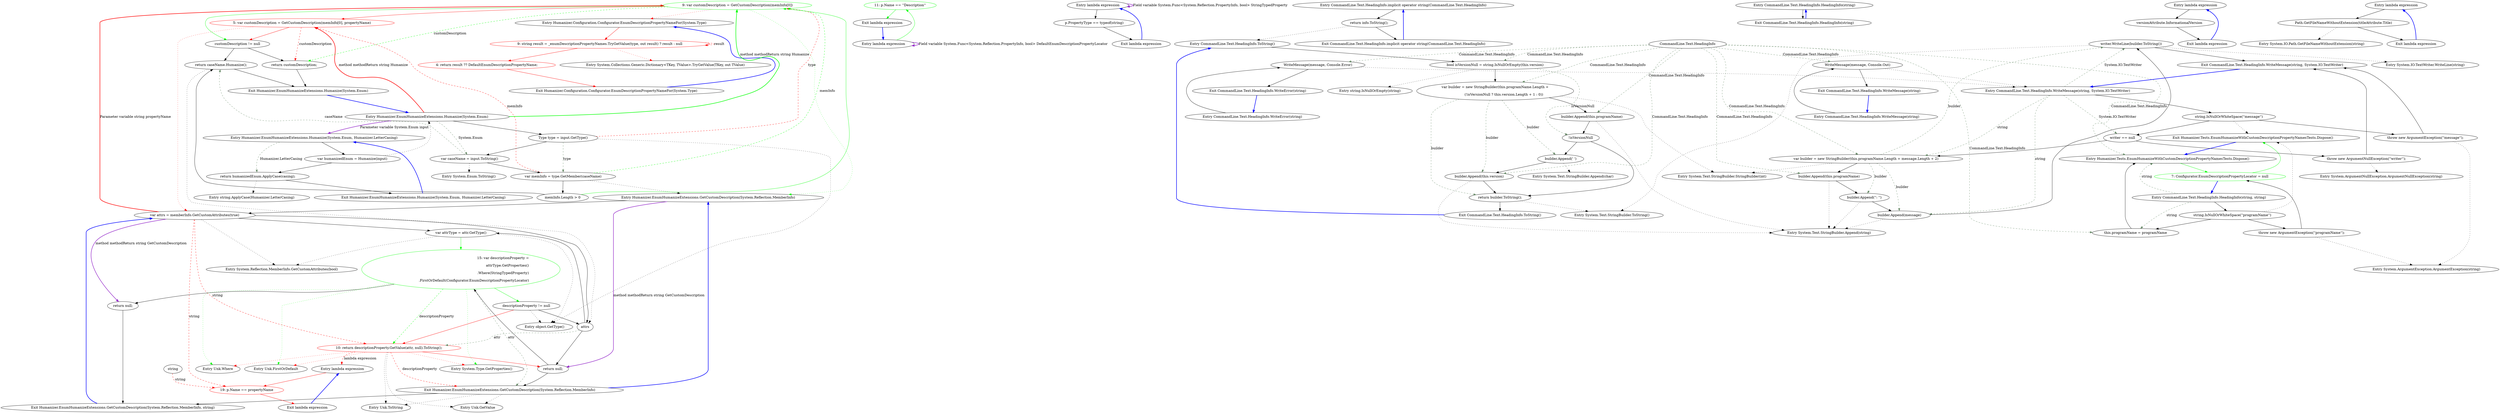 digraph  {
n0 [cluster="Humanizer.Configuration.Configurator.EnumDescriptionPropertyNameFor(System.Type)", label="Entry Humanizer.Configuration.Configurator.EnumDescriptionPropertyNameFor(System.Type)", span="105-105"];
n1 [cluster="Humanizer.Configuration.Configurator.EnumDescriptionPropertyNameFor(System.Type)", color=red, community=0, label="9: string result = _enumDescriptionPropertyNames.TryGetValue(type, out result) ? result : null", span="107-107"];
n2 [cluster="Humanizer.Configuration.Configurator.EnumDescriptionPropertyNameFor(System.Type)", color=red, community=0, label="4: return result ?? DefaultEnumDescriptionPropertyName;", span="108-108"];
n4 [cluster="System.Collections.Generic.Dictionary<TKey, TValue>.TryGetValue(TKey, out TValue)", label="Entry System.Collections.Generic.Dictionary<TKey, TValue>.TryGetValue(TKey, out TValue)", span="0-0"];
n3 [cluster="Humanizer.Configuration.Configurator.EnumDescriptionPropertyNameFor(System.Type)", label="Exit Humanizer.Configuration.Configurator.EnumDescriptionPropertyNameFor(System.Type)", span="105-105"];
d1 [cluster="lambda expression", color=green, community=0, label="11: p.Name == ''Description''", span="104-104"];
d0 [cluster="lambda expression", label="Entry lambda expression", span="104-104"];
d2 [cluster="lambda expression", label="Exit lambda expression", span="104-104"];
m0_18 [cluster="Humanizer.EnumHumanizeExtensions.GetCustomDescription(System.Reflection.MemberInfo)", file="EnumHumanizeExtensions.cs", label="var attrs = memberInfo.GetCustomAttributes(true)", span="39-39"];
m0_20 [cluster="Humanizer.EnumHumanizeExtensions.GetCustomDescription(System.Reflection.MemberInfo)", file="EnumHumanizeExtensions.cs", label="var attrType = attr.GetType()", span="43-43"];
m0_23 [cluster="Humanizer.EnumHumanizeExtensions.GetCustomDescription(System.Reflection.MemberInfo)", color=red, community=0, file="EnumHumanizeExtensions.cs", label="10: return descriptionProperty.GetValue(attr, null).ToString();", span="49-49"];
m0_21 [cluster="Humanizer.EnumHumanizeExtensions.GetCustomDescription(System.Reflection.MemberInfo)", color=green, community=0, file="EnumHumanizeExtensions.cs", label="15: var descriptionProperty =\r\n                    attrType.GetProperties()\r\n                        .Where(StringTypedProperty)\r\n                        .FirstOrDefault(Configurator.EnumDescriptionPropertyLocator)", span="44-47"];
m0_22 [cluster="Humanizer.EnumHumanizeExtensions.GetCustomDescription(System.Reflection.MemberInfo)", file="EnumHumanizeExtensions.cs", label="descriptionProperty != null", span="48-48"];
m0_26 [cluster="Humanizer.EnumHumanizeExtensions.GetCustomDescription(System.Reflection.MemberInfo, string)", file="EnumHumanizeExtensions.cs", label="return null;", span="53-53"];
m0_25 [cluster="Humanizer.EnumHumanizeExtensions.GetCustomDescription(System.Reflection.MemberInfo)", file="EnumHumanizeExtensions.cs", label="Exit Humanizer.EnumHumanizeExtensions.GetCustomDescription(System.Reflection.MemberInfo)", span="37-37"];
m0_24 [cluster="Humanizer.EnumHumanizeExtensions.GetCustomDescription(System.Reflection.MemberInfo)", file="EnumHumanizeExtensions.cs", label="return null;", span="52-52"];
m0_27 [cluster="Humanizer.EnumHumanizeExtensions.GetCustomDescription(System.Reflection.MemberInfo, string)", file="EnumHumanizeExtensions.cs", label="Exit Humanizer.EnumHumanizeExtensions.GetCustomDescription(System.Reflection.MemberInfo, string)", span="38-38"];
m0_19 [cluster="Humanizer.EnumHumanizeExtensions.GetCustomDescription(System.Reflection.MemberInfo)", file="EnumHumanizeExtensions.cs", label=attrs, span="41-41"];
m0_28 [cluster="System.Reflection.MemberInfo.GetCustomAttributes(bool)", file="EnumHumanizeExtensions.cs", label="Entry System.Reflection.MemberInfo.GetCustomAttributes(bool)", span="0-0"];
m0_41 [cluster="string.ApplyCase(Humanizer.LetterCasing)", file="EnumHumanizeExtensions.cs", label="Entry string.ApplyCase(Humanizer.LetterCasing)", span="15-15"];
m0_15 [cluster="System.Enum.ToString()", file="EnumHumanizeExtensions.cs", label="Entry System.Enum.ToString()", span="0-0"];
m0_32 [cluster="Unk.GetValue", file="EnumHumanizeExtensions.cs", label="Entry Unk.GetValue", span=""];
m0_16 [cluster="Humanizer.EnumHumanizeExtensions.GetCustomDescription(System.Reflection.MemberInfo)", file="EnumHumanizeExtensions.cs", label="Entry Humanizer.EnumHumanizeExtensions.GetCustomDescription(System.Reflection.MemberInfo)", span="37-37"];
m0_37 [cluster="Humanizer.EnumHumanizeExtensions.Humanize(System.Enum, Humanizer.LetterCasing)", file="EnumHumanizeExtensions.cs", label="Entry Humanizer.EnumHumanizeExtensions.Humanize(System.Enum, Humanizer.LetterCasing)", span="62-62"];
m0_38 [cluster="Humanizer.EnumHumanizeExtensions.Humanize(System.Enum, Humanizer.LetterCasing)", file="EnumHumanizeExtensions.cs", label="var humanizedEnum = Humanize(input)", span="64-64"];
m0_39 [cluster="Humanizer.EnumHumanizeExtensions.Humanize(System.Enum, Humanizer.LetterCasing)", file="EnumHumanizeExtensions.cs", label="return humanizedEnum.ApplyCase(casing);", span="66-66"];
m0_40 [cluster="Humanizer.EnumHumanizeExtensions.Humanize(System.Enum, Humanizer.LetterCasing)", file="EnumHumanizeExtensions.cs", label="Exit Humanizer.EnumHumanizeExtensions.Humanize(System.Enum, Humanizer.LetterCasing)", span="62-62"];
m0_29 [cluster="System.Type.GetProperties()", file="EnumHumanizeExtensions.cs", label="Entry System.Type.GetProperties()", span="0-0"];
m0_14 [cluster="object.GetType()", file="EnumHumanizeExtensions.cs", label="Entry object.GetType()", span="0-0"];
m0_34 [cluster="lambda expression", file="EnumHumanizeExtensions.cs", label="Entry lambda expression", span="48-48"];
m0_0 [cluster="lambda expression", file="EnumHumanizeExtensions.cs", label="Entry lambda expression", span="12-12"];
m0_1 [cluster="lambda expression", file="EnumHumanizeExtensions.cs", label="p.PropertyType == typeof(string)", span="12-12"];
m0_2 [cluster="lambda expression", file="EnumHumanizeExtensions.cs", label="Exit lambda expression", span="12-12"];
m0_35 [cluster="lambda expression", color=red, community=0, file="EnumHumanizeExtensions.cs", label="19: p.Name == propertyName", span="48-48"];
m0_36 [cluster="lambda expression", file="EnumHumanizeExtensions.cs", label="Exit lambda expression", span="48-48"];
m0_30 [cluster="Unk.Where", file="EnumHumanizeExtensions.cs", label="Entry Unk.Where", span=""];
m0_31 [cluster="Unk.FirstOrDefault", file="EnumHumanizeExtensions.cs", label="Entry Unk.FirstOrDefault", span=""];
m0_33 [cluster="Unk.ToString", file="EnumHumanizeExtensions.cs", label="Entry Unk.ToString", span=""];
m0_3 [cluster="Humanizer.EnumHumanizeExtensions.Humanize(System.Enum)", file="EnumHumanizeExtensions.cs", label="Entry Humanizer.EnumHumanizeExtensions.Humanize(System.Enum)", span="19-19"];
m0_4 [cluster="Humanizer.EnumHumanizeExtensions.Humanize(System.Enum)", file="EnumHumanizeExtensions.cs", label="Type type = input.GetType()", span="21-21"];
m0_5 [cluster="Humanizer.EnumHumanizeExtensions.Humanize(System.Enum)", file="EnumHumanizeExtensions.cs", label="var caseName = input.ToString()", span="22-22"];
m0_6 [cluster="Humanizer.EnumHumanizeExtensions.Humanize(System.Enum)", file="EnumHumanizeExtensions.cs", label="var memInfo = type.GetMember(caseName)", span="23-23"];
m0_8 [cluster="Humanizer.EnumHumanizeExtensions.Humanize(System.Enum)", color=green, community=0, file="EnumHumanizeExtensions.cs", label="9: var customDescription = GetCustomDescription(memInfo[0])", span="27-27"];
m0_12 [cluster="Humanizer.EnumHumanizeExtensions.Humanize(System.Enum)", file="EnumHumanizeExtensions.cs", label="return caseName.Humanize();", span="34-34"];
m0_7 [cluster="Humanizer.EnumHumanizeExtensions.Humanize(System.Enum)", file="EnumHumanizeExtensions.cs", label="memInfo.Length > 0", span="25-25"];
m0_9 [cluster="Humanizer.EnumHumanizeExtensions.Humanize(System.Enum)", color=red, community=0, file="EnumHumanizeExtensions.cs", label="5: var customDescription = GetCustomDescription(memInfo[0], propertyName)", span="28-28"];
m0_10 [cluster="Humanizer.EnumHumanizeExtensions.Humanize(System.Enum)", file="EnumHumanizeExtensions.cs", label="customDescription != null", span="30-30"];
m0_11 [cluster="Humanizer.EnumHumanizeExtensions.Humanize(System.Enum)", file="EnumHumanizeExtensions.cs", label="return customDescription;", span="31-31"];
m0_13 [cluster="Humanizer.EnumHumanizeExtensions.Humanize(System.Enum)", file="EnumHumanizeExtensions.cs", label="Exit Humanizer.EnumHumanizeExtensions.Humanize(System.Enum)", span="19-19"];
m0_42 [file="EnumHumanizeExtensions.cs", label=string, span=""];
m1_17 [cluster="CommandLine.Text.HeadingInfo.implicit operator string(CommandLine.Text.HeadingInfo)", file="EnumHumanizeWithCustomDescriptionPropertyNamesTests.cs", label="Entry CommandLine.Text.HeadingInfo.implicit operator string(CommandLine.Text.HeadingInfo)", span="73-73"];
m1_18 [cluster="CommandLine.Text.HeadingInfo.implicit operator string(CommandLine.Text.HeadingInfo)", file="EnumHumanizeWithCustomDescriptionPropertyNamesTests.cs", label="return info.ToString();", span="75-75"];
m1_19 [cluster="CommandLine.Text.HeadingInfo.implicit operator string(CommandLine.Text.HeadingInfo)", file="EnumHumanizeWithCustomDescriptionPropertyNamesTests.cs", label="Exit CommandLine.Text.HeadingInfo.implicit operator string(CommandLine.Text.HeadingInfo)", span="73-73"];
m1_0 [cluster="CommandLine.Text.HeadingInfo.HeadingInfo(string)", file="EnumHumanizeWithCustomDescriptionPropertyNamesTests.cs", label="Entry CommandLine.Text.HeadingInfo.HeadingInfo(string)", span="25-25"];
m1_1 [cluster="CommandLine.Text.HeadingInfo.HeadingInfo(string)", file="EnumHumanizeWithCustomDescriptionPropertyNamesTests.cs", label="Exit CommandLine.Text.HeadingInfo.HeadingInfo(string)", span="25-25"];
m1_45 [cluster="System.ArgumentNullException.ArgumentNullException(string)", file="EnumHumanizeWithCustomDescriptionPropertyNamesTests.cs", label="Entry System.ArgumentNullException.ArgumentNullException(string)", span="0-0"];
m1_20 [cluster="CommandLine.Text.HeadingInfo.ToString()", file="EnumHumanizeWithCustomDescriptionPropertyNamesTests.cs", label="Entry CommandLine.Text.HeadingInfo.ToString()", span="82-82"];
m1_21 [cluster="CommandLine.Text.HeadingInfo.ToString()", file="EnumHumanizeWithCustomDescriptionPropertyNamesTests.cs", label="bool isVersionNull = string.IsNullOrEmpty(this.version)", span="84-84"];
m1_22 [cluster="CommandLine.Text.HeadingInfo.ToString()", file="EnumHumanizeWithCustomDescriptionPropertyNamesTests.cs", label="var builder = new StringBuilder(this.programName.Length +\r\n                (!isVersionNull ? this.version.Length + 1 : 0))", span="85-86"];
m1_24 [cluster="CommandLine.Text.HeadingInfo.ToString()", file="EnumHumanizeWithCustomDescriptionPropertyNamesTests.cs", label="!isVersionNull", span="88-88"];
m1_23 [cluster="CommandLine.Text.HeadingInfo.ToString()", file="EnumHumanizeWithCustomDescriptionPropertyNamesTests.cs", label="builder.Append(this.programName)", span="87-87"];
m1_25 [cluster="CommandLine.Text.HeadingInfo.ToString()", file="EnumHumanizeWithCustomDescriptionPropertyNamesTests.cs", label="builder.Append(' ')", span="90-90"];
m1_26 [cluster="CommandLine.Text.HeadingInfo.ToString()", file="EnumHumanizeWithCustomDescriptionPropertyNamesTests.cs", label="builder.Append(this.version)", span="91-91"];
m1_27 [cluster="CommandLine.Text.HeadingInfo.ToString()", file="EnumHumanizeWithCustomDescriptionPropertyNamesTests.cs", label="return builder.ToString();", span="94-94"];
m1_28 [cluster="CommandLine.Text.HeadingInfo.ToString()", file="EnumHumanizeWithCustomDescriptionPropertyNamesTests.cs", label="Exit CommandLine.Text.HeadingInfo.ToString()", span="82-82"];
m1_32 [cluster="System.Text.StringBuilder.Append(char)", file="EnumHumanizeWithCustomDescriptionPropertyNamesTests.cs", label="Entry System.Text.StringBuilder.Append(char)", span="0-0"];
m1_9 [cluster="System.ArgumentException.ArgumentException(string)", file="EnumHumanizeWithCustomDescriptionPropertyNamesTests.cs", label="Entry System.ArgumentException.ArgumentException(string)", span="0-0"];
m1_29 [cluster="string.IsNullOrEmpty(string)", file="EnumHumanizeWithCustomDescriptionPropertyNamesTests.cs", label="Entry string.IsNullOrEmpty(string)", span="0-0"];
m1_2 [cluster="CommandLine.Text.HeadingInfo.HeadingInfo(string, string)", file="EnumHumanizeWithCustomDescriptionPropertyNamesTests.cs", label="Entry CommandLine.Text.HeadingInfo.HeadingInfo(string, string)", span="37-37"];
m1_3 [cluster="CommandLine.Text.HeadingInfo.HeadingInfo(string, string)", file="EnumHumanizeWithCustomDescriptionPropertyNamesTests.cs", label="string.IsNullOrWhiteSpace(''programName'')", span="39-39"];
m1_5 [cluster="CommandLine.Text.HeadingInfo.HeadingInfo(string, string)", file="EnumHumanizeWithCustomDescriptionPropertyNamesTests.cs", label="this.programName = programName", span="41-41"];
m1_6 [cluster="Humanizer.Tests.EnumHumanizeWithCustomDescriptionPropertyNamesTests.Dispose()", file="EnumHumanizeWithCustomDescriptionPropertyNamesTests.cs", label="Entry Humanizer.Tests.EnumHumanizeWithCustomDescriptionPropertyNamesTests.Dispose()", span="13-13"];
m1_4 [cluster="CommandLine.Text.HeadingInfo.HeadingInfo(string, string)", file="EnumHumanizeWithCustomDescriptionPropertyNamesTests.cs", label="throw new ArgumentException(''programName'');", span="39-39"];
m1_7 [cluster="Humanizer.Tests.EnumHumanizeWithCustomDescriptionPropertyNamesTests.Dispose()", color=green, community=0, file="EnumHumanizeWithCustomDescriptionPropertyNamesTests.cs", label="7: Configurator.EnumDescriptionPropertyLocator = null", span="15-15"];
m1_33 [cluster="System.Text.StringBuilder.ToString()", file="EnumHumanizeWithCustomDescriptionPropertyNamesTests.cs", label="Entry System.Text.StringBuilder.ToString()", span="0-0"];
m1_8 [cluster="Humanizer.Tests.EnumHumanizeWithCustomDescriptionPropertyNamesTests.Dispose()", file="EnumHumanizeWithCustomDescriptionPropertyNamesTests.cs", label="Exit Humanizer.Tests.EnumHumanizeWithCustomDescriptionPropertyNamesTests.Dispose()", span="13-13"];
m1_31 [cluster="System.Text.StringBuilder.Append(string)", file="EnumHumanizeWithCustomDescriptionPropertyNamesTests.cs", label="Entry System.Text.StringBuilder.Append(string)", span="0-0"];
m1_30 [cluster="System.Text.StringBuilder.StringBuilder(int)", file="EnumHumanizeWithCustomDescriptionPropertyNamesTests.cs", label="Entry System.Text.StringBuilder.StringBuilder(int)", span="0-0"];
m1_34 [cluster="CommandLine.Text.HeadingInfo.WriteMessage(string, System.IO.TextWriter)", file="EnumHumanizeWithCustomDescriptionPropertyNamesTests.cs", label="Entry CommandLine.Text.HeadingInfo.WriteMessage(string, System.IO.TextWriter)", span="105-105"];
m1_35 [cluster="CommandLine.Text.HeadingInfo.WriteMessage(string, System.IO.TextWriter)", file="EnumHumanizeWithCustomDescriptionPropertyNamesTests.cs", label="string.IsNullOrWhiteSpace(''message'')", span="107-107"];
m1_37 [cluster="CommandLine.Text.HeadingInfo.WriteMessage(string, System.IO.TextWriter)", file="EnumHumanizeWithCustomDescriptionPropertyNamesTests.cs", label="writer == null", span="108-108"];
m1_39 [cluster="CommandLine.Text.HeadingInfo.WriteMessage(string, System.IO.TextWriter)", file="EnumHumanizeWithCustomDescriptionPropertyNamesTests.cs", label="var builder = new StringBuilder(this.programName.Length + message.Length + 2)", span="110-110"];
m1_42 [cluster="CommandLine.Text.HeadingInfo.WriteMessage(string, System.IO.TextWriter)", file="EnumHumanizeWithCustomDescriptionPropertyNamesTests.cs", label="builder.Append(message)", span="113-113"];
m1_43 [cluster="CommandLine.Text.HeadingInfo.WriteMessage(string, System.IO.TextWriter)", file="EnumHumanizeWithCustomDescriptionPropertyNamesTests.cs", label="writer.WriteLine(builder.ToString())", span="114-114"];
m1_36 [cluster="CommandLine.Text.HeadingInfo.WriteMessage(string, System.IO.TextWriter)", file="EnumHumanizeWithCustomDescriptionPropertyNamesTests.cs", label="throw new ArgumentException(''message'');", span="107-107"];
m1_38 [cluster="CommandLine.Text.HeadingInfo.WriteMessage(string, System.IO.TextWriter)", file="EnumHumanizeWithCustomDescriptionPropertyNamesTests.cs", label="throw new ArgumentNullException(''writer'');", span="108-108"];
m1_40 [cluster="CommandLine.Text.HeadingInfo.WriteMessage(string, System.IO.TextWriter)", file="EnumHumanizeWithCustomDescriptionPropertyNamesTests.cs", label="builder.Append(this.programName)", span="111-111"];
m1_41 [cluster="CommandLine.Text.HeadingInfo.WriteMessage(string, System.IO.TextWriter)", file="EnumHumanizeWithCustomDescriptionPropertyNamesTests.cs", label="builder.Append('': '')", span="112-112"];
m1_44 [cluster="CommandLine.Text.HeadingInfo.WriteMessage(string, System.IO.TextWriter)", file="EnumHumanizeWithCustomDescriptionPropertyNamesTests.cs", label="Exit CommandLine.Text.HeadingInfo.WriteMessage(string, System.IO.TextWriter)", span="105-105"];
m1_46 [cluster="System.IO.TextWriter.WriteLine(string)", file="EnumHumanizeWithCustomDescriptionPropertyNamesTests.cs", label="Entry System.IO.TextWriter.WriteLine(string)", span="0-0"];
m1_14 [cluster="lambda expression", file="EnumHumanizeWithCustomDescriptionPropertyNamesTests.cs", label="Entry lambda expression", span="62-62"];
m1_10 [cluster="lambda expression", file="EnumHumanizeWithCustomDescriptionPropertyNamesTests.cs", label="Entry lambda expression", span="58-58"];
m1_11 [cluster="lambda expression", file="EnumHumanizeWithCustomDescriptionPropertyNamesTests.cs", label="Path.GetFileNameWithoutExtension(titleAttribute.Title)", span="58-58"];
m1_12 [cluster="lambda expression", file="EnumHumanizeWithCustomDescriptionPropertyNamesTests.cs", label="Exit lambda expression", span="58-58"];
m1_15 [cluster="lambda expression", file="EnumHumanizeWithCustomDescriptionPropertyNamesTests.cs", label="versionAttribute.InformationalVersion", span="62-62"];
m1_16 [cluster="lambda expression", file="EnumHumanizeWithCustomDescriptionPropertyNamesTests.cs", label="Exit lambda expression", span="62-62"];
m1_13 [cluster="System.IO.Path.GetFileNameWithoutExtension(string)", file="EnumHumanizeWithCustomDescriptionPropertyNamesTests.cs", label="Entry System.IO.Path.GetFileNameWithoutExtension(string)", span="0-0"];
m1_47 [cluster="CommandLine.Text.HeadingInfo.WriteMessage(string)", file="EnumHumanizeWithCustomDescriptionPropertyNamesTests.cs", label="Entry CommandLine.Text.HeadingInfo.WriteMessage(string)", span="123-123"];
m1_48 [cluster="CommandLine.Text.HeadingInfo.WriteMessage(string)", file="EnumHumanizeWithCustomDescriptionPropertyNamesTests.cs", label="WriteMessage(message, Console.Out)", span="125-125"];
m1_49 [cluster="CommandLine.Text.HeadingInfo.WriteMessage(string)", file="EnumHumanizeWithCustomDescriptionPropertyNamesTests.cs", label="Exit CommandLine.Text.HeadingInfo.WriteMessage(string)", span="123-123"];
m1_50 [cluster="CommandLine.Text.HeadingInfo.WriteError(string)", file="EnumHumanizeWithCustomDescriptionPropertyNamesTests.cs", label="Entry CommandLine.Text.HeadingInfo.WriteError(string)", span="134-134"];
m1_51 [cluster="CommandLine.Text.HeadingInfo.WriteError(string)", file="EnumHumanizeWithCustomDescriptionPropertyNamesTests.cs", label="WriteMessage(message, Console.Error)", span="136-136"];
m1_52 [cluster="CommandLine.Text.HeadingInfo.WriteError(string)", file="EnumHumanizeWithCustomDescriptionPropertyNamesTests.cs", label="Exit CommandLine.Text.HeadingInfo.WriteError(string)", span="134-134"];
m1_53 [file="EnumHumanizeWithCustomDescriptionPropertyNamesTests.cs", label="CommandLine.Text.HeadingInfo", span=""];
n0 -> n1  [color=red, key=0, style=solid];
n1 -> n2  [color=red, key=0, style=solid];
n1 -> n4  [color=red, key=2, style=dotted];
n1 -> n1  [color=red, key=1, label=result, style=dashed];
n2 -> n3  [color=red, key=0, style=solid];
n3 -> n0  [color=blue, key=0, style=bold];
d1 -> d2  [color=green, key=0, style=solid];
d0 -> d1  [color=green, key=0, style=solid];
d0 -> d0  [color=darkorchid, key=3, label="Field variable System.Func<System.Reflection.PropertyInfo, bool> DefaultEnumDescriptionPropertyLocator", style=bold];
d2 -> d0  [color=blue, key=0, style=bold];
m0_18 -> m0_20  [key=0, style=solid];
m0_18 -> m0_23  [color=red, key=1, label=string, style=dashed];
m0_18 -> m0_35  [color=red, key=1, label=string, style=dashed];
m0_18 -> m0_8  [color=red, key=3, label="Parameter variable string propertyName", style=bold];
m0_18 -> m0_26  [color=darkorchid, key=3, label="method methodReturn string GetCustomDescription", style=bold];
m0_18 -> m0_19  [key=0, style=solid];
m0_18 -> m0_28  [key=2, style=dotted];
m0_20 -> m0_21  [color=green, key=0, style=solid];
m0_20 -> m0_28  [key=2, style=dotted];
m0_20 -> m0_14  [key=2, style=dotted];
m0_23 -> m0_24  [color=red, key=0, style=solid];
m0_23 -> m0_29  [color=red, key=2, style=dotted];
m0_23 -> m0_30  [color=red, key=2, style=dotted];
m0_23 -> m0_31  [color=red, key=2, style=dotted];
m0_23 -> m0_34  [color=red, key=1, label="lambda expression", style=dashed];
m0_23 -> m0_25  [color=red, key=1, label=descriptionProperty, style=dashed];
m0_23 -> m0_32  [key=2, style=dotted];
m0_23 -> m0_33  [key=2, style=dotted];
m0_21 -> m0_22  [color=green, key=0, style=solid];
m0_21 -> m0_26  [key=0, style=solid];
m0_21 -> m0_25  [color=darkseagreen4, key=1, label=attr, style=dashed];
m0_21 -> m0_29  [color=green, key=2, style=dotted];
m0_21 -> m0_30  [color=green, key=2, style=dotted];
m0_21 -> m0_31  [color=green, key=2, style=dotted];
m0_21 -> m0_23  [color=green, key=1, label=descriptionProperty, style=dashed];
m0_22 -> m0_23  [color=red, key=0, style=solid];
m0_22 -> m0_14  [key=2, style=dotted];
m0_22 -> m0_19  [key=0, style=solid];
m0_26 -> m0_27  [key=0, style=solid];
m0_25 -> m0_27  [key=0, style=solid];
m0_25 -> m0_32  [key=2, style=dotted];
m0_25 -> m0_33  [key=2, style=dotted];
m0_25 -> m0_16  [color=blue, key=0, style=bold];
m0_24 -> m0_25  [key=0, style=solid];
m0_24 -> m0_21  [key=0, style=solid];
m0_27 -> m0_18  [color=blue, key=0, style=bold];
m0_19 -> m0_20  [key=0, style=solid];
m0_19 -> m0_23  [color=darkseagreen4, key=1, label=attr, style=dashed];
m0_19 -> m0_24  [key=0, style=solid];
m0_16 -> m0_18  [key=0, style=solid];
m0_16 -> m0_24  [color=darkorchid, key=3, label="method methodReturn string GetCustomDescription", style=bold];
m0_37 -> m0_38  [key=0, style=solid];
m0_37 -> m0_39  [color=darkseagreen4, key=1, label="Humanizer.LetterCasing", style=dashed];
m0_38 -> m0_39  [key=0, style=solid];
m0_38 -> m0_3  [key=2, style=dotted];
m0_39 -> m0_40  [key=0, style=solid];
m0_39 -> m0_41  [key=2, style=dotted];
m0_40 -> m0_37  [color=blue, key=0, style=bold];
m0_34 -> m0_35  [color=red, key=0, style=solid];
m0_0 -> m0_1  [key=0, style=solid];
m0_0 -> m0_0  [color=darkorchid, key=3, label="Field variable System.Func<System.Reflection.PropertyInfo, bool> StringTypedProperty", style=bold];
m0_1 -> m0_2  [key=0, style=solid];
m0_2 -> m0_0  [color=blue, key=0, style=bold];
m0_35 -> m0_36  [color=red, key=0, style=solid];
m0_36 -> m0_34  [color=blue, key=0, style=bold];
m0_3 -> m0_4  [key=0, style=solid];
m0_3 -> m0_5  [color=darkseagreen4, key=1, label="System.Enum", style=dashed];
m0_3 -> m0_9  [color=red, key=3, label="method methodReturn string Humanize", style=bold];
m0_3 -> m0_37  [color=darkorchid, key=3, label="Parameter variable System.Enum input", style=bold];
m0_3 -> m0_8  [color=green, key=3, label="method methodReturn string Humanize", style=bold];
m0_4 -> m0_5  [key=0, style=solid];
m0_4 -> m0_14  [key=2, style=dotted];
m0_4 -> m0_6  [color=darkseagreen4, key=1, label=type, style=dashed];
m0_4 -> m0_8  [color=red, key=1, label=type, style=dashed];
m0_5 -> m0_6  [key=0, style=solid];
m0_5 -> m0_15  [key=2, style=dotted];
m0_5 -> m0_12  [color=darkseagreen4, key=1, label=caseName, style=dashed];
m0_6 -> m0_7  [key=0, style=solid];
m0_6 -> m0_16  [key=2, style=dotted];
m0_6 -> m0_9  [color=red, key=1, label=memInfo, style=dashed];
m0_6 -> m0_8  [color=green, key=1, label=memInfo, style=dashed];
m0_8 -> m0_9  [color=red, key=0, style=solid];
m0_8 -> n0  [color=red, key=2, style=dotted];
m0_8 -> m0_10  [color=green, key=0, style=solid];
m0_8 -> m0_16  [color=green, key=2, style=dotted];
m0_8 -> m0_11  [color=green, key=1, label=customDescription, style=dashed];
m0_12 -> m0_13  [key=0, style=solid];
m0_12 -> m0_19  [key=2, style=dotted];
m0_7 -> m0_8  [color=green, key=0, style=solid];
m0_7 -> m0_12  [key=0, style=solid];
m0_9 -> m0_10  [color=red, key=0, style=solid];
m0_9 -> m0_18  [color=red, key=2, style=dotted];
m0_9 -> m0_11  [color=red, key=1, label=customDescription, style=dashed];
m0_10 -> m0_11  [key=0, style=solid];
m0_10 -> m0_12  [key=0, style=solid];
m0_11 -> m0_13  [key=0, style=solid];
m0_13 -> m0_3  [color=blue, key=0, style=bold];
m0_42 -> m0_35  [color=red, key=1, label=string, style=dashed];
m1_17 -> m1_18  [key=0, style=solid];
m1_18 -> m1_19  [key=0, style=solid];
m1_18 -> m1_20  [key=2, style=dotted];
m1_19 -> m1_17  [color=blue, key=0, style=bold];
m1_0 -> m1_1  [key=0, style=solid];
m1_1 -> m1_0  [color=blue, key=0, style=bold];
m1_20 -> m1_21  [key=0, style=solid];
m1_21 -> m1_22  [key=0, style=solid];
m1_21 -> m1_29  [key=2, style=dotted];
m1_21 -> m1_24  [color=darkseagreen4, key=1, label=isVersionNull, style=dashed];
m1_22 -> m1_23  [key=0, style=solid];
m1_22 -> m1_30  [key=2, style=dotted];
m1_22 -> m1_25  [color=darkseagreen4, key=1, label=builder, style=dashed];
m1_22 -> m1_26  [color=darkseagreen4, key=1, label=builder, style=dashed];
m1_22 -> m1_27  [color=darkseagreen4, key=1, label=builder, style=dashed];
m1_24 -> m1_25  [key=0, style=solid];
m1_24 -> m1_27  [key=0, style=solid];
m1_23 -> m1_24  [key=0, style=solid];
m1_23 -> m1_31  [key=2, style=dotted];
m1_25 -> m1_26  [key=0, style=solid];
m1_25 -> m1_32  [key=2, style=dotted];
m1_26 -> m1_27  [key=0, style=solid];
m1_26 -> m1_31  [key=2, style=dotted];
m1_27 -> m1_28  [key=0, style=solid];
m1_27 -> m1_33  [key=2, style=dotted];
m1_28 -> m1_20  [color=blue, key=0, style=bold];
m1_2 -> m1_3  [key=0, style=solid];
m1_2 -> m1_5  [color=darkseagreen4, key=1, label=string, style=dashed];
m1_2 -> m1_6  [color=darkseagreen4, key=1, label=string, style=dashed];
m1_3 -> m1_4  [key=0, style=solid];
m1_3 -> m1_5  [key=0, style=solid];
m1_3 -> m1_8  [key=2, style=dotted];
m1_5 -> m1_6  [key=0, style=solid];
m1_6 -> m1_7  [color=green, key=0, style=solid];
m1_4 -> m1_7  [key=0, style=solid];
m1_4 -> m1_9  [key=2, style=dotted];
m1_7 -> m1_2  [color=blue, key=0, style=bold];
m1_7 -> m1_8  [color=green, key=0, style=solid];
m1_8 -> m1_6  [color=blue, key=0, style=bold];
m1_34 -> m1_35  [key=0, style=solid];
m1_34 -> m1_37  [color=darkseagreen4, key=1, label="System.IO.TextWriter", style=dashed];
m1_34 -> m1_39  [color=darkseagreen4, key=1, label=string, style=dashed];
m1_34 -> m1_42  [color=darkseagreen4, key=1, label=string, style=dashed];
m1_34 -> m1_43  [color=darkseagreen4, key=1, label="System.IO.TextWriter", style=dashed];
m1_35 -> m1_36  [key=0, style=solid];
m1_35 -> m1_37  [key=0, style=solid];
m1_35 -> m1_8  [key=2, style=dotted];
m1_37 -> m1_38  [key=0, style=solid];
m1_37 -> m1_39  [key=0, style=solid];
m1_39 -> m1_40  [key=0, style=solid];
m1_39 -> m1_30  [key=2, style=dotted];
m1_39 -> m1_41  [color=darkseagreen4, key=1, label=builder, style=dashed];
m1_39 -> m1_42  [color=darkseagreen4, key=1, label=builder, style=dashed];
m1_39 -> m1_43  [color=darkseagreen4, key=1, label=builder, style=dashed];
m1_42 -> m1_43  [key=0, style=solid];
m1_42 -> m1_31  [key=2, style=dotted];
m1_43 -> m1_44  [key=0, style=solid];
m1_43 -> m1_33  [key=2, style=dotted];
m1_43 -> m1_46  [key=2, style=dotted];
m1_36 -> m1_44  [key=0, style=solid];
m1_36 -> m1_9  [key=2, style=dotted];
m1_38 -> m1_44  [key=0, style=solid];
m1_38 -> m1_45  [key=2, style=dotted];
m1_40 -> m1_41  [key=0, style=solid];
m1_40 -> m1_31  [key=2, style=dotted];
m1_41 -> m1_42  [key=0, style=solid];
m1_41 -> m1_31  [key=2, style=dotted];
m1_44 -> m1_34  [color=blue, key=0, style=bold];
m1_14 -> m1_15  [key=0, style=solid];
m1_10 -> m1_11  [key=0, style=solid];
m1_11 -> m1_12  [key=0, style=solid];
m1_11 -> m1_13  [key=2, style=dotted];
m1_12 -> m1_10  [color=blue, key=0, style=bold];
m1_15 -> m1_16  [key=0, style=solid];
m1_16 -> m1_14  [color=blue, key=0, style=bold];
m1_47 -> m1_48  [key=0, style=solid];
m1_48 -> m1_49  [key=0, style=solid];
m1_48 -> m1_34  [key=2, style=dotted];
m1_49 -> m1_47  [color=blue, key=0, style=bold];
m1_50 -> m1_51  [key=0, style=solid];
m1_51 -> m1_52  [key=0, style=solid];
m1_51 -> m1_34  [key=2, style=dotted];
m1_52 -> m1_50  [color=blue, key=0, style=bold];
m1_53 -> m1_5  [color=darkseagreen4, key=1, label="CommandLine.Text.HeadingInfo", style=dashed];
m1_53 -> m1_6  [color=darkseagreen4, key=1, label="CommandLine.Text.HeadingInfo", style=dashed];
m1_53 -> m1_21  [color=darkseagreen4, key=1, label="CommandLine.Text.HeadingInfo", style=dashed];
m1_53 -> m1_22  [color=darkseagreen4, key=1, label="CommandLine.Text.HeadingInfo", style=dashed];
m1_53 -> m1_23  [color=darkseagreen4, key=1, label="CommandLine.Text.HeadingInfo", style=dashed];
m1_53 -> m1_26  [color=darkseagreen4, key=1, label="CommandLine.Text.HeadingInfo", style=dashed];
m1_53 -> m1_39  [color=darkseagreen4, key=1, label="CommandLine.Text.HeadingInfo", style=dashed];
m1_53 -> m1_40  [color=darkseagreen4, key=1, label="CommandLine.Text.HeadingInfo", style=dashed];
m1_53 -> m1_48  [color=darkseagreen4, key=1, label="CommandLine.Text.HeadingInfo", style=dashed];
m1_53 -> m1_51  [color=darkseagreen4, key=1, label="CommandLine.Text.HeadingInfo", style=dashed];
}
